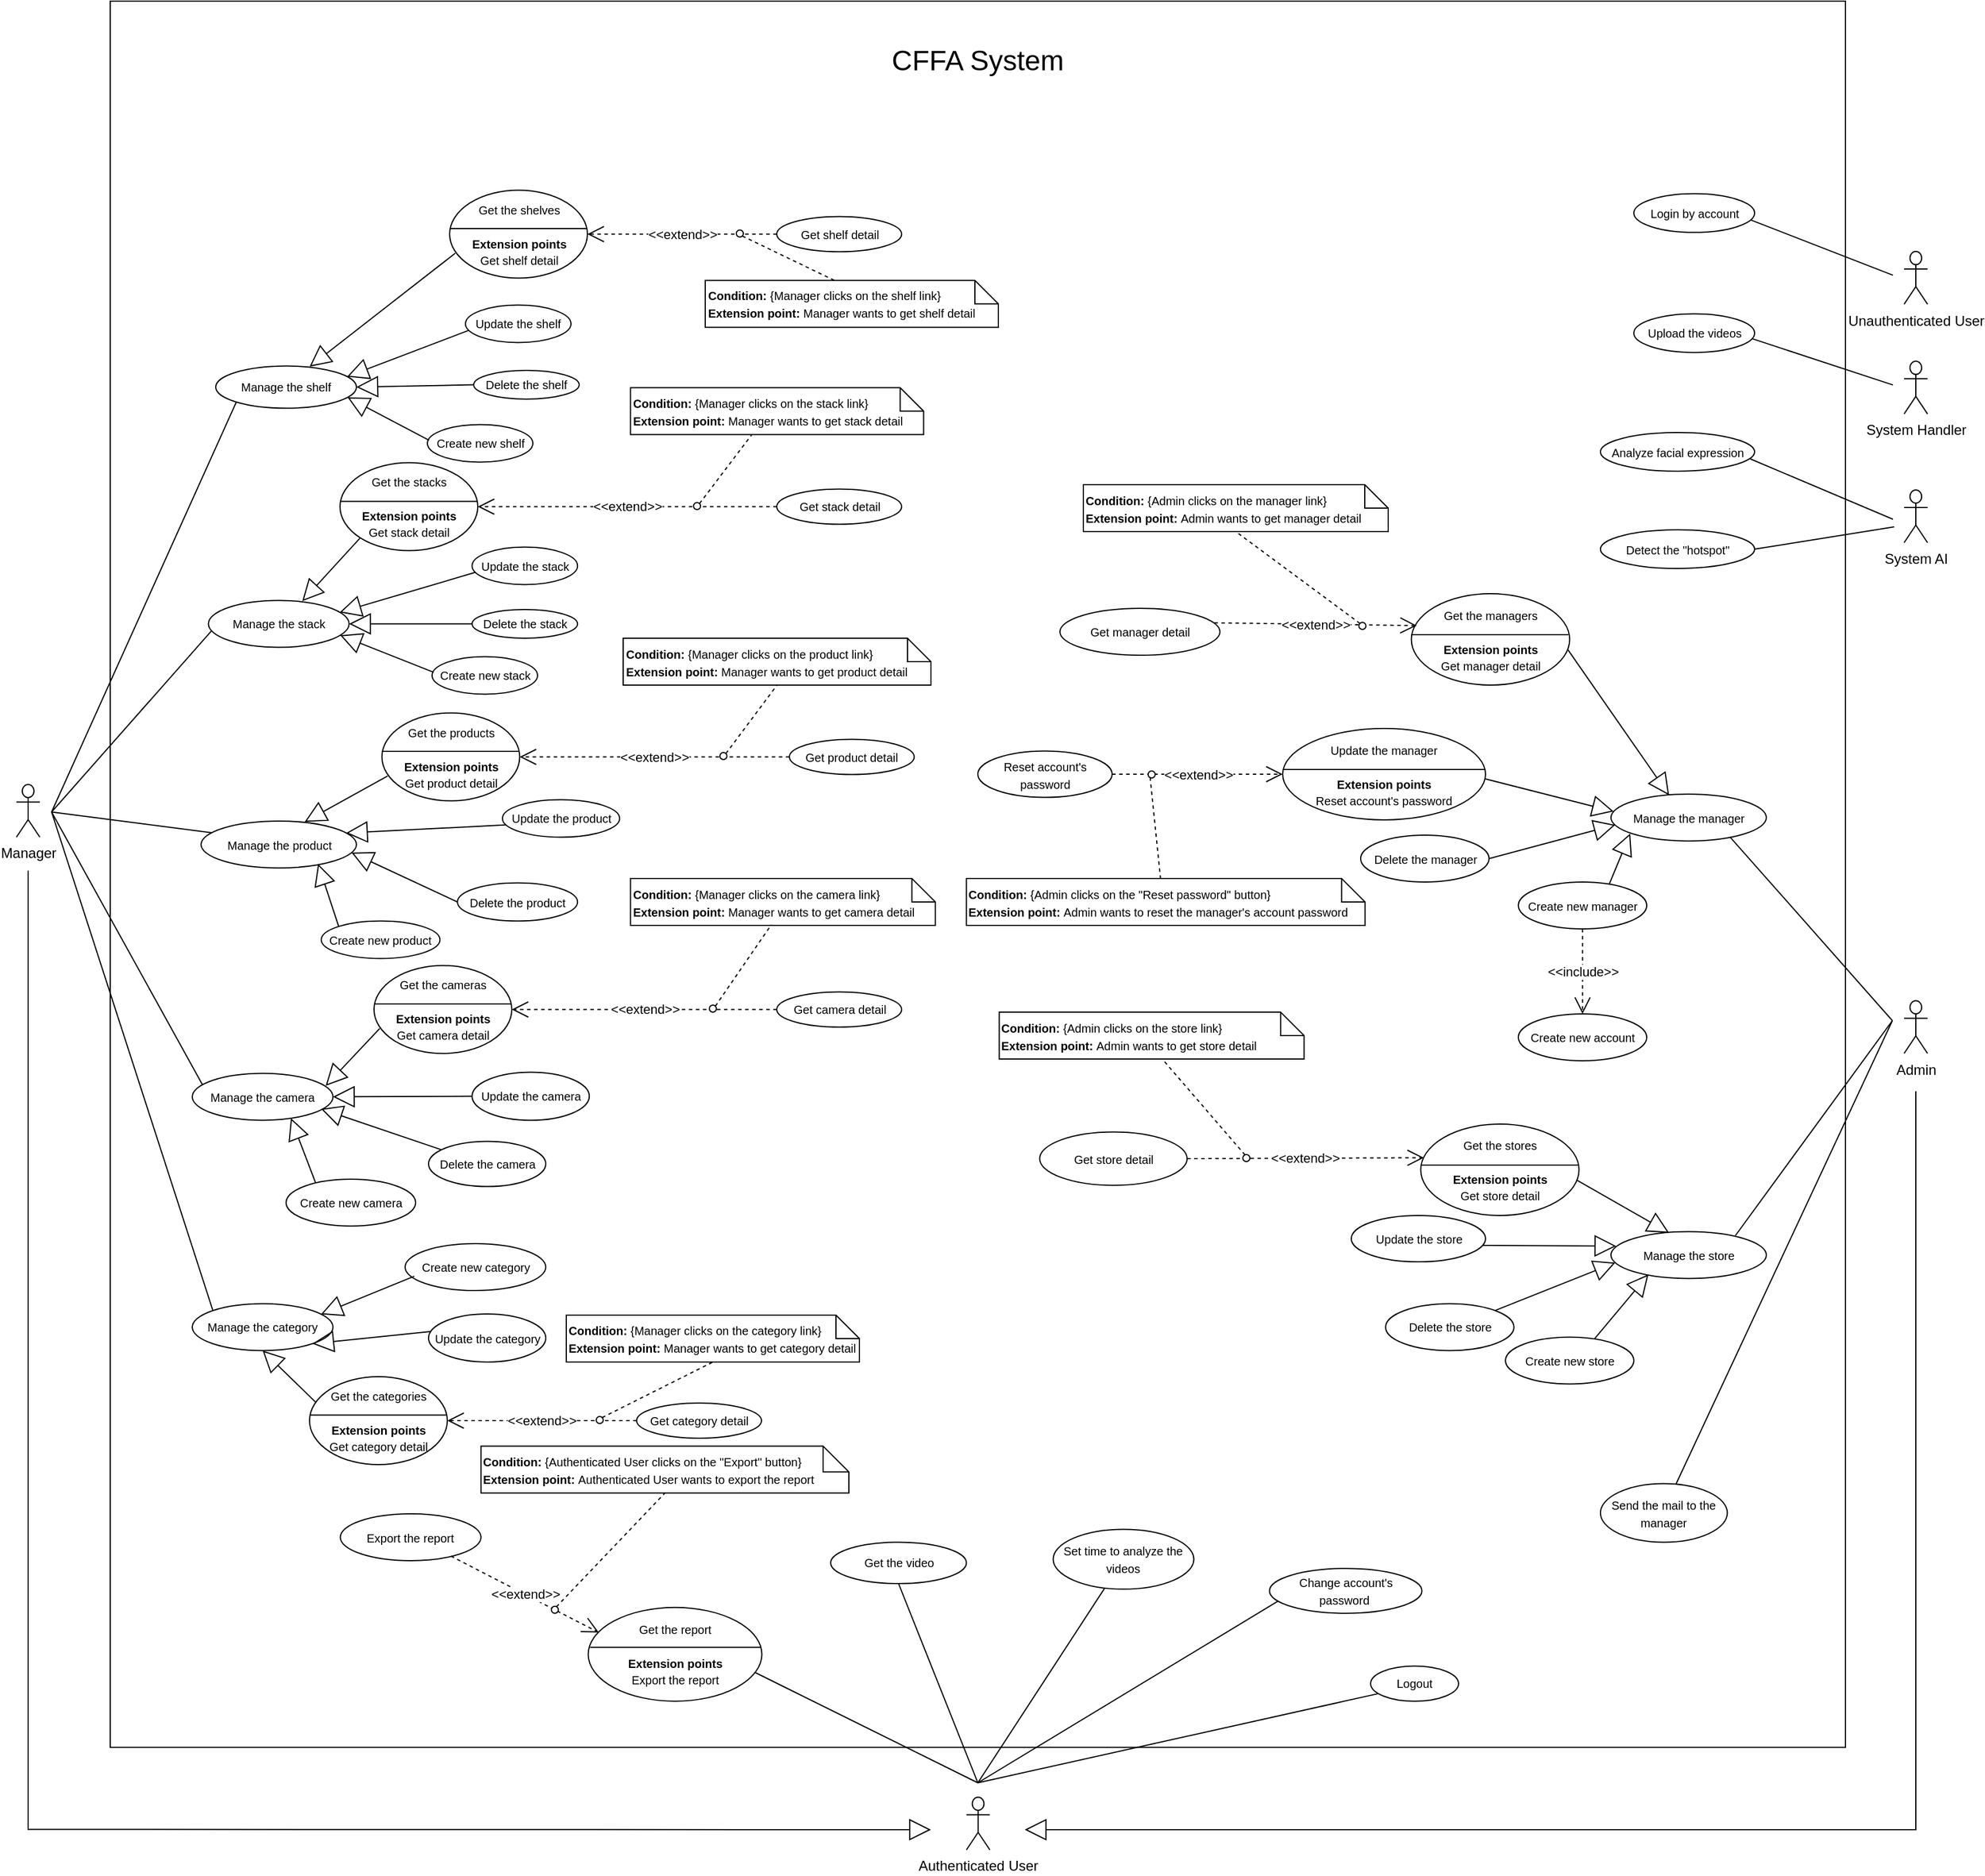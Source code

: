 <mxfile version="14.5.1" type="device"><diagram id="6UJ6OiUAnsXP5WU5iYvn" name="UsecaseOverview"><mxGraphModel dx="1186" dy="1715" grid="1" gridSize="10" guides="1" tooltips="1" connect="1" arrows="1" fold="1" page="1" pageScale="1" pageWidth="850" pageHeight="1100" math="0" shadow="0"><root><mxCell id="0"/><mxCell id="1" parent="0"/><mxCell id="tI6X_pEvOobuKZceDdd3-5" value="" style="rounded=0;whiteSpace=wrap;html=1;" parent="1" vertex="1"><mxGeometry x="100" y="-1000" width="1480" height="1489.75" as="geometry"/></mxCell><mxCell id="INBuplyQTcS28SzZKjMm-3" value="Manager" style="shape=umlActor;verticalLabelPosition=bottom;verticalAlign=top;html=1;outlineConnect=0;" parent="1" vertex="1"><mxGeometry x="20" y="-331.75" width="20" height="45" as="geometry"/></mxCell><mxCell id="INBuplyQTcS28SzZKjMm-4" value="&lt;span style=&quot;font-size: 24px&quot;&gt;CFFA System&lt;/span&gt;" style="text;html=1;strokeColor=none;fillColor=none;align=center;verticalAlign=middle;whiteSpace=wrap;rounded=0;" parent="1" vertex="1"><mxGeometry x="675" y="-958.75" width="330" height="20" as="geometry"/></mxCell><mxCell id="INBuplyQTcS28SzZKjMm-147" value="&lt;font style=&quot;font-size: 10px&quot;&gt;Get the shelves&lt;br&gt;&lt;br&gt;&lt;b&gt;Extension points&lt;/b&gt;&lt;br&gt;Get shelf detail&lt;br&gt;&lt;/font&gt;" style="ellipse;whiteSpace=wrap;html=1;" parent="1" vertex="1"><mxGeometry x="389.5" y="-838.75" width="117.5" height="75" as="geometry"/></mxCell><mxCell id="INBuplyQTcS28SzZKjMm-148" value="" style="line;strokeWidth=1;fillColor=none;align=left;verticalAlign=middle;spacingTop=-1;spacingLeft=3;spacingRight=3;rotatable=0;labelPosition=right;points=[];portConstraint=eastwest;fontSize=18;" parent="1" vertex="1"><mxGeometry x="389.5" y="-810" width="117" height="8" as="geometry"/></mxCell><mxCell id="INBuplyQTcS28SzZKjMm-149" value="&lt;font style=&quot;font-size: 10px&quot;&gt;Get shelf detail&lt;br&gt;&lt;/font&gt;" style="ellipse;whiteSpace=wrap;html=1;" parent="1" vertex="1"><mxGeometry x="668.5" y="-816.25" width="106.5" height="30" as="geometry"/></mxCell><mxCell id="INBuplyQTcS28SzZKjMm-152" value="&amp;lt;&amp;lt;extend&amp;gt;&amp;gt;" style="endArrow=open;endSize=12;dashed=1;html=1;exitX=0;exitY=0.5;exitDx=0;exitDy=0;" parent="1" source="INBuplyQTcS28SzZKjMm-149" target="INBuplyQTcS28SzZKjMm-147" edge="1"><mxGeometry width="160" relative="1" as="geometry"><mxPoint x="663.5" y="-467.17" as="sourcePoint"/><mxPoint x="823.5" y="-466.75" as="targetPoint"/></mxGeometry></mxCell><mxCell id="INBuplyQTcS28SzZKjMm-153" value="&lt;font style=&quot;font-size: 10px&quot;&gt;&lt;b&gt;Condition: &lt;/b&gt;{Manager clicks on the&amp;nbsp;&lt;span style=&quot;text-align: center&quot;&gt;shelf&lt;/span&gt;&amp;nbsp;link}&lt;br&gt;&lt;b&gt;Extension point:&amp;nbsp;&lt;/b&gt;Manager&amp;nbsp;wants to get&amp;nbsp;&lt;span style=&quot;text-align: center&quot;&gt;shelf&lt;/span&gt;&amp;nbsp;detail&lt;/font&gt;" style="shape=note;size=20;whiteSpace=wrap;html=1;align=left;" parent="1" vertex="1"><mxGeometry x="607.5" y="-761.75" width="250" height="40" as="geometry"/></mxCell><mxCell id="INBuplyQTcS28SzZKjMm-154" value="" style="endArrow=none;dashed=1;html=1;entryX=0.441;entryY=0;entryDx=0;entryDy=0;entryPerimeter=0;exitX=1;exitY=1;exitDx=0;exitDy=0;" parent="1" source="INBuplyQTcS28SzZKjMm-155" target="INBuplyQTcS28SzZKjMm-153" edge="1"><mxGeometry width="50" height="50" relative="1" as="geometry"><mxPoint x="588.5" y="-403.75" as="sourcePoint"/><mxPoint x="638.5" y="-453.75" as="targetPoint"/></mxGeometry></mxCell><mxCell id="INBuplyQTcS28SzZKjMm-155" value="" style="ellipse;whiteSpace=wrap;html=1;aspect=fixed;" parent="1" vertex="1"><mxGeometry x="634" y="-804.75" width="6" height="6" as="geometry"/></mxCell><mxCell id="INBuplyQTcS28SzZKjMm-156" value="&lt;font style=&quot;font-size: 10px&quot;&gt;Update the&amp;nbsp;&lt;/font&gt;&lt;span style=&quot;font-size: 10px&quot;&gt;shelf&lt;/span&gt;" style="ellipse;whiteSpace=wrap;html=1;fillColor=#ffffff;gradientColor=none;" parent="1" vertex="1"><mxGeometry x="403" y="-740.75" width="90" height="32" as="geometry"/></mxCell><mxCell id="INBuplyQTcS28SzZKjMm-157" value="&lt;font style=&quot;font-size: 10px&quot;&gt;Delete the&amp;nbsp;&lt;/font&gt;&lt;span style=&quot;font-size: 10px&quot;&gt;shelf&lt;/span&gt;" style="ellipse;whiteSpace=wrap;html=1;fillColor=#ffffff;gradientColor=none;" parent="1" vertex="1"><mxGeometry x="410" y="-685" width="90" height="24.5" as="geometry"/></mxCell><mxCell id="INBuplyQTcS28SzZKjMm-158" value="&lt;span style=&quot;font-size: 10px&quot;&gt;Create new&amp;nbsp;&lt;/span&gt;&lt;span style=&quot;font-size: 10px&quot;&gt;shelf&lt;/span&gt;" style="ellipse;whiteSpace=wrap;html=1;fillColor=#ffffff;gradientColor=none;" parent="1" vertex="1"><mxGeometry x="370.5" y="-638.75" width="90" height="32" as="geometry"/></mxCell><mxCell id="INBuplyQTcS28SzZKjMm-292" value="&lt;font style=&quot;font-size: 10px&quot;&gt;Get the report&lt;br&gt;&lt;br&gt;&lt;b&gt;Extension points&lt;br&gt;&lt;/b&gt;Export the report&lt;br&gt;&lt;/font&gt;" style="ellipse;whiteSpace=wrap;html=1;fillColor=#ffffff;gradientColor=none;" parent="1" vertex="1"><mxGeometry x="507.69" y="370.38" width="148.12" height="80" as="geometry"/></mxCell><mxCell id="INBuplyQTcS28SzZKjMm-295" value="&lt;font style=&quot;font-size: 10px&quot;&gt;Get the video&lt;br&gt;&lt;/font&gt;" style="ellipse;whiteSpace=wrap;html=1;fillColor=#ffffff;gradientColor=none;" parent="1" vertex="1"><mxGeometry x="714.5" y="314.75" width="115.75" height="35.25" as="geometry"/></mxCell><mxCell id="INBuplyQTcS28SzZKjMm-304" value="&lt;font style=&quot;font-size: 10px&quot;&gt;Manage the category&lt;/font&gt;" style="ellipse;whiteSpace=wrap;html=1;fillColor=#ffffff;gradientColor=none;" parent="1" vertex="1"><mxGeometry x="170" y="111.25" width="120" height="40" as="geometry"/></mxCell><mxCell id="INBuplyQTcS28SzZKjMm-305" value="&lt;font style=&quot;font-size: 10px&quot;&gt;Create new category&lt;/font&gt;" style="ellipse;whiteSpace=wrap;html=1;fillColor=#ffffff;gradientColor=none;" parent="1" vertex="1"><mxGeometry x="351.5" y="60" width="120" height="40" as="geometry"/></mxCell><mxCell id="INBuplyQTcS28SzZKjMm-307" value="" style="endArrow=block;endSize=16;endFill=0;html=1;entryX=0.915;entryY=0.225;entryDx=0;entryDy=0;entryPerimeter=0;exitX=0.065;exitY=0.696;exitDx=0;exitDy=0;exitPerimeter=0;" parent="1" source="INBuplyQTcS28SzZKjMm-305" target="INBuplyQTcS28SzZKjMm-304" edge="1"><mxGeometry width="160" relative="1" as="geometry"><mxPoint x="90" y="921.25" as="sourcePoint"/><mxPoint x="250" y="921.25" as="targetPoint"/></mxGeometry></mxCell><mxCell id="INBuplyQTcS28SzZKjMm-309" value="" style="endArrow=none;html=1;rounded=0;entryX=0;entryY=0;entryDx=0;entryDy=0;" parent="1" target="INBuplyQTcS28SzZKjMm-304" edge="1"><mxGeometry relative="1" as="geometry"><mxPoint x="50" y="-308.25" as="sourcePoint"/><mxPoint x="77.004" y="961.108" as="targetPoint"/></mxGeometry></mxCell><mxCell id="INBuplyQTcS28SzZKjMm-310" value="Authenticated User" style="shape=umlActor;verticalLabelPosition=bottom;verticalAlign=top;html=1;outlineConnect=0;" parent="1" vertex="1"><mxGeometry x="830.25" y="532.25" width="20" height="45" as="geometry"/></mxCell><mxCell id="INBuplyQTcS28SzZKjMm-311" value="" style="endArrow=block;endSize=16;endFill=0;html=1;rounded=0;" parent="1" edge="1"><mxGeometry width="160" relative="1" as="geometry"><mxPoint x="30" y="-258.25" as="sourcePoint"/><mxPoint x="800" y="560" as="targetPoint"/><Array as="points"><mxPoint x="30" y="559.75"/></Array></mxGeometry></mxCell><mxCell id="INBuplyQTcS28SzZKjMm-312" value="&lt;font style=&quot;font-size: 10px&quot;&gt;Logout&lt;/font&gt;" style="ellipse;whiteSpace=wrap;html=1;fillColor=#ffffff;gradientColor=none;" parent="1" vertex="1"><mxGeometry x="1175" y="420.38" width="75" height="30" as="geometry"/></mxCell><mxCell id="INBuplyQTcS28SzZKjMm-321" value="" style="endArrow=none;html=1;rounded=0;exitX=0.094;exitY=0.781;exitDx=0;exitDy=0;exitPerimeter=0;" parent="1" source="INBuplyQTcS28SzZKjMm-312" edge="1"><mxGeometry relative="1" as="geometry"><mxPoint x="797.25" y="400.25" as="sourcePoint"/><mxPoint x="840" y="520" as="targetPoint"/></mxGeometry></mxCell><mxCell id="INBuplyQTcS28SzZKjMm-323" value="Admin" style="shape=umlActor;verticalLabelPosition=bottom;verticalAlign=top;html=1;outlineConnect=0;" parent="1" vertex="1"><mxGeometry x="1630" y="-147.25" width="20" height="45" as="geometry"/></mxCell><mxCell id="INBuplyQTcS28SzZKjMm-324" value="Unauthenticated User" style="shape=umlActor;verticalLabelPosition=bottom;verticalAlign=top;html=1;outlineConnect=0;" parent="1" vertex="1"><mxGeometry x="1630" y="-786.44" width="20" height="45" as="geometry"/></mxCell><mxCell id="INBuplyQTcS28SzZKjMm-329" value="&lt;font style=&quot;font-size: 10px&quot;&gt;Get the managers&lt;br&gt;&lt;br&gt;&lt;b&gt;Extension points&lt;/b&gt;&lt;br&gt;Get manager detail&lt;br&gt;&lt;/font&gt;" style="ellipse;whiteSpace=wrap;html=1;" parent="1" vertex="1"><mxGeometry x="1209.75" y="-494.5" width="135" height="78" as="geometry"/></mxCell><mxCell id="INBuplyQTcS28SzZKjMm-330" value="&lt;font style=&quot;font-size: 10px&quot;&gt;Get manager detail&lt;br&gt;&lt;/font&gt;" style="ellipse;whiteSpace=wrap;html=1;" parent="1" vertex="1"><mxGeometry x="910.0" y="-482" width="136.5" height="40" as="geometry"/></mxCell><mxCell id="INBuplyQTcS28SzZKjMm-331" value="&amp;lt;&amp;lt;extend&amp;gt;&amp;gt;" style="endArrow=open;endSize=12;dashed=1;html=1;entryX=0.034;entryY=0.349;entryDx=0;entryDy=0;entryPerimeter=0;exitX=0.965;exitY=0.309;exitDx=0;exitDy=0;exitPerimeter=0;" parent="1" source="INBuplyQTcS28SzZKjMm-330" target="INBuplyQTcS28SzZKjMm-329" edge="1"><mxGeometry width="160" relative="1" as="geometry"><mxPoint x="2002" y="30" as="sourcePoint"/><mxPoint x="1930" y="67" as="targetPoint"/></mxGeometry></mxCell><mxCell id="INBuplyQTcS28SzZKjMm-332" value="&lt;font style=&quot;font-size: 10px&quot;&gt;&lt;b&gt;Condition: &lt;/b&gt;{Admin&amp;nbsp;clicks on the&amp;nbsp;&lt;span style=&quot;text-align: center&quot;&gt;manager&lt;/span&gt;&amp;nbsp;link}&lt;br&gt;&lt;b&gt;Extension point:&amp;nbsp;&lt;/b&gt;Admin&amp;nbsp;wants to get&amp;nbsp;&lt;span style=&quot;text-align: center&quot;&gt;manager&lt;/span&gt;&amp;nbsp;detail&lt;/font&gt;" style="shape=note;size=20;whiteSpace=wrap;html=1;align=left;" parent="1" vertex="1"><mxGeometry x="930" y="-587.5" width="260" height="40" as="geometry"/></mxCell><mxCell id="INBuplyQTcS28SzZKjMm-333" value="" style="endArrow=none;dashed=1;html=1;entryX=0.5;entryY=1;entryDx=0;entryDy=0;entryPerimeter=0;exitX=0;exitY=0;exitDx=0;exitDy=0;" parent="1" source="INBuplyQTcS28SzZKjMm-334" target="INBuplyQTcS28SzZKjMm-332" edge="1"><mxGeometry width="50" height="50" relative="1" as="geometry"><mxPoint x="1695" y="130" as="sourcePoint"/><mxPoint x="1745" y="80" as="targetPoint"/></mxGeometry></mxCell><mxCell id="INBuplyQTcS28SzZKjMm-334" value="" style="ellipse;whiteSpace=wrap;html=1;aspect=fixed;" parent="1" vertex="1"><mxGeometry x="1165" y="-470" width="6" height="6" as="geometry"/></mxCell><mxCell id="INBuplyQTcS28SzZKjMm-352" value="" style="line;strokeWidth=1;fillColor=none;align=left;verticalAlign=middle;spacingTop=-1;spacingLeft=3;spacingRight=3;rotatable=0;labelPosition=right;points=[];portConstraint=eastwest;" parent="1" vertex="1"><mxGeometry x="1209.75" y="-463.5" width="134" height="8" as="geometry"/></mxCell><mxCell id="INBuplyQTcS28SzZKjMm-353" value="" style="endArrow=none;html=1;rounded=0;exitX=0.766;exitY=0.913;exitDx=0;exitDy=0;exitPerimeter=0;" parent="1" source="VjTI8gnujte1KdAlJKVW-103" edge="1"><mxGeometry relative="1" as="geometry"><mxPoint x="1550" y="-229.94" as="sourcePoint"/><mxPoint x="1620" y="-130.25" as="targetPoint"/></mxGeometry></mxCell><mxCell id="INBuplyQTcS28SzZKjMm-354" value="&lt;span style=&quot;font-size: 10px&quot;&gt;Login by account&lt;/span&gt;" style="ellipse;whiteSpace=wrap;html=1;fillColor=#ffffff;gradientColor=none;" parent="1" vertex="1"><mxGeometry x="1399.5" y="-835.69" width="103" height="33" as="geometry"/></mxCell><mxCell id="INBuplyQTcS28SzZKjMm-356" value="" style="endArrow=none;html=1;rounded=0;exitX=0.972;exitY=0.682;exitDx=0;exitDy=0;exitPerimeter=0;" parent="1" source="INBuplyQTcS28SzZKjMm-354" edge="1"><mxGeometry relative="1" as="geometry"><mxPoint x="1410.5" y="-769.19" as="sourcePoint"/><mxPoint x="1620.5" y="-766.19" as="targetPoint"/></mxGeometry></mxCell><mxCell id="INBuplyQTcS28SzZKjMm-360" value="" style="endArrow=block;endSize=16;endFill=0;html=1;rounded=0;" parent="1" edge="1"><mxGeometry width="160" relative="1" as="geometry"><mxPoint x="1640" y="-70" as="sourcePoint"/><mxPoint x="880" y="560" as="targetPoint"/><Array as="points"><mxPoint x="1640" y="560"/></Array></mxGeometry></mxCell><mxCell id="VjTI8gnujte1KdAlJKVW-1" value="&lt;font style=&quot;font-size: 10px&quot;&gt;Manage the shelf&lt;/font&gt;" style="ellipse;whiteSpace=wrap;html=1;" parent="1" vertex="1"><mxGeometry x="190" y="-688.75" width="120" height="36" as="geometry"/></mxCell><mxCell id="VjTI8gnujte1KdAlJKVW-13" value="" style="endArrow=block;endSize=16;endFill=0;html=1;entryX=0.667;entryY=0.017;entryDx=0;entryDy=0;entryPerimeter=0;exitX=0.041;exitY=0.717;exitDx=0;exitDy=0;exitPerimeter=0;" parent="1" source="INBuplyQTcS28SzZKjMm-147" target="VjTI8gnujte1KdAlJKVW-1" edge="1"><mxGeometry width="160" relative="1" as="geometry"><mxPoint x="409" y="-721.75" as="sourcePoint"/><mxPoint x="271.8" y="-702.75" as="targetPoint"/></mxGeometry></mxCell><mxCell id="VjTI8gnujte1KdAlJKVW-14" value="" style="endArrow=block;endSize=16;endFill=0;html=1;entryX=0.933;entryY=0.255;entryDx=0;entryDy=0;entryPerimeter=0;exitX=0.032;exitY=0.673;exitDx=0;exitDy=0;exitPerimeter=0;" parent="1" source="INBuplyQTcS28SzZKjMm-156" target="VjTI8gnujte1KdAlJKVW-1" edge="1"><mxGeometry width="160" relative="1" as="geometry"><mxPoint x="404.318" y="-774.975" as="sourcePoint"/><mxPoint x="280.04" y="-682.07" as="targetPoint"/></mxGeometry></mxCell><mxCell id="VjTI8gnujte1KdAlJKVW-15" value="" style="endArrow=block;endSize=16;endFill=0;html=1;entryX=1;entryY=0.5;entryDx=0;entryDy=0;exitX=0;exitY=0.5;exitDx=0;exitDy=0;" parent="1" source="INBuplyQTcS28SzZKjMm-157" target="VjTI8gnujte1KdAlJKVW-1" edge="1"><mxGeometry width="160" relative="1" as="geometry"><mxPoint x="422.88" y="-709.214" as="sourcePoint"/><mxPoint x="311.96" y="-672.55" as="targetPoint"/></mxGeometry></mxCell><mxCell id="VjTI8gnujte1KdAlJKVW-16" value="" style="endArrow=block;endSize=16;endFill=0;html=1;entryX=0.937;entryY=0.743;entryDx=0;entryDy=0;exitX=0.015;exitY=0.417;exitDx=0;exitDy=0;entryPerimeter=0;exitPerimeter=0;" parent="1" source="INBuplyQTcS28SzZKjMm-158" target="VjTI8gnujte1KdAlJKVW-1" edge="1"><mxGeometry width="160" relative="1" as="geometry"><mxPoint x="420.0" y="-662.75" as="sourcePoint"/><mxPoint x="320" y="-662.75" as="targetPoint"/></mxGeometry></mxCell><mxCell id="VjTI8gnujte1KdAlJKVW-18" value="" style="endArrow=none;html=1;rounded=0;entryX=0;entryY=1;entryDx=0;entryDy=0;" parent="1" target="VjTI8gnujte1KdAlJKVW-1" edge="1"><mxGeometry relative="1" as="geometry"><mxPoint x="50" y="-308.25" as="sourcePoint"/><mxPoint x="162.574" y="760.178" as="targetPoint"/></mxGeometry></mxCell><mxCell id="VjTI8gnujte1KdAlJKVW-19" value="&lt;font style=&quot;font-size: 10px&quot;&gt;Get the stacks&lt;br&gt;&lt;br&gt;&lt;b&gt;Extension points&lt;/b&gt;&lt;br&gt;Get stack detail&lt;br&gt;&lt;/font&gt;" style="ellipse;whiteSpace=wrap;html=1;" parent="1" vertex="1"><mxGeometry x="296" y="-606.25" width="117.5" height="75" as="geometry"/></mxCell><mxCell id="VjTI8gnujte1KdAlJKVW-20" value="" style="line;strokeWidth=1;fillColor=none;align=left;verticalAlign=middle;spacingTop=-1;spacingLeft=3;spacingRight=3;rotatable=0;labelPosition=right;points=[];portConstraint=eastwest;fontSize=18;" parent="1" vertex="1"><mxGeometry x="296.25" y="-577.25" width="117" height="8" as="geometry"/></mxCell><mxCell id="VjTI8gnujte1KdAlJKVW-21" value="&lt;font style=&quot;font-size: 10px&quot;&gt;Get stack detail&lt;br&gt;&lt;/font&gt;" style="ellipse;whiteSpace=wrap;html=1;" parent="1" vertex="1"><mxGeometry x="668.5" y="-583.75" width="106.5" height="30" as="geometry"/></mxCell><mxCell id="VjTI8gnujte1KdAlJKVW-22" value="&amp;lt;&amp;lt;extend&amp;gt;&amp;gt;" style="endArrow=open;endSize=12;dashed=1;html=1;exitX=0;exitY=0.5;exitDx=0;exitDy=0;" parent="1" source="VjTI8gnujte1KdAlJKVW-21" target="VjTI8gnujte1KdAlJKVW-19" edge="1"><mxGeometry width="160" relative="1" as="geometry"><mxPoint x="663.5" y="-177.17" as="sourcePoint"/><mxPoint x="823.5" y="-176.75" as="targetPoint"/></mxGeometry></mxCell><mxCell id="VjTI8gnujte1KdAlJKVW-23" value="&lt;font style=&quot;font-size: 10px&quot;&gt;&lt;b&gt;Condition: &lt;/b&gt;{Manager&amp;nbsp;clicks on the&amp;nbsp;&lt;span style=&quot;text-align: center&quot;&gt;stack&lt;/span&gt;&amp;nbsp;link}&lt;br&gt;&lt;b&gt;Extension point:&amp;nbsp;&lt;/b&gt;Manager&amp;nbsp;wants to get&amp;nbsp;&lt;span style=&quot;text-align: center&quot;&gt;stack&lt;/span&gt;&amp;nbsp;detail&lt;/font&gt;" style="shape=note;size=20;whiteSpace=wrap;html=1;align=left;" parent="1" vertex="1"><mxGeometry x="543.75" y="-670.25" width="250" height="40" as="geometry"/></mxCell><mxCell id="VjTI8gnujte1KdAlJKVW-24" value="" style="endArrow=none;dashed=1;html=1;entryX=0.414;entryY=1;entryDx=0;entryDy=0;entryPerimeter=0;exitX=1;exitY=0;exitDx=0;exitDy=0;" parent="1" source="VjTI8gnujte1KdAlJKVW-25" target="VjTI8gnujte1KdAlJKVW-23" edge="1"><mxGeometry width="50" height="50" relative="1" as="geometry"><mxPoint x="588.5" y="-113.75" as="sourcePoint"/><mxPoint x="638.5" y="-163.75" as="targetPoint"/></mxGeometry></mxCell><mxCell id="VjTI8gnujte1KdAlJKVW-25" value="" style="ellipse;whiteSpace=wrap;html=1;aspect=fixed;" parent="1" vertex="1"><mxGeometry x="597.5" y="-572.25" width="6" height="6" as="geometry"/></mxCell><mxCell id="VjTI8gnujte1KdAlJKVW-26" value="&lt;font style=&quot;font-size: 10px&quot;&gt;Update the&amp;nbsp;&lt;/font&gt;&lt;span style=&quot;font-size: 10px&quot;&gt;stack&lt;/span&gt;" style="ellipse;whiteSpace=wrap;html=1;fillColor=#ffffff;gradientColor=none;" parent="1" vertex="1"><mxGeometry x="408.63" y="-534.25" width="90" height="32" as="geometry"/></mxCell><mxCell id="VjTI8gnujte1KdAlJKVW-27" value="&lt;font style=&quot;font-size: 10px&quot;&gt;&lt;font style=&quot;font-size: 10px&quot;&gt;Delete the&amp;nbsp;&lt;/font&gt;stack&lt;/font&gt;" style="ellipse;whiteSpace=wrap;html=1;fillColor=#ffffff;gradientColor=none;" parent="1" vertex="1"><mxGeometry x="408.63" y="-481" width="90" height="24.5" as="geometry"/></mxCell><mxCell id="VjTI8gnujte1KdAlJKVW-28" value="&lt;font style=&quot;font-size: 10px&quot;&gt;Create new&amp;nbsp;stack&lt;/font&gt;" style="ellipse;whiteSpace=wrap;html=1;fillColor=#ffffff;gradientColor=none;" parent="1" vertex="1"><mxGeometry x="374.5" y="-440.75" width="90" height="32" as="geometry"/></mxCell><mxCell id="VjTI8gnujte1KdAlJKVW-30" value="&lt;font style=&quot;font-size: 10px&quot;&gt;Manage the stack&lt;/font&gt;" style="ellipse;whiteSpace=wrap;html=1;" parent="1" vertex="1"><mxGeometry x="183.75" y="-488.75" width="120" height="40" as="geometry"/></mxCell><mxCell id="VjTI8gnujte1KdAlJKVW-31" value="" style="endArrow=block;endSize=16;endFill=0;html=1;entryX=0.667;entryY=0.017;entryDx=0;entryDy=0;entryPerimeter=0;exitX=0;exitY=1;exitDx=0;exitDy=0;" parent="1" source="VjTI8gnujte1KdAlJKVW-19" target="VjTI8gnujte1KdAlJKVW-30" edge="1"><mxGeometry width="160" relative="1" as="geometry"><mxPoint x="409" y="-431.75" as="sourcePoint"/><mxPoint x="271.8" y="-412.75" as="targetPoint"/></mxGeometry></mxCell><mxCell id="VjTI8gnujte1KdAlJKVW-32" value="" style="endArrow=block;endSize=16;endFill=0;html=1;entryX=0.933;entryY=0.255;entryDx=0;entryDy=0;entryPerimeter=0;exitX=0.032;exitY=0.673;exitDx=0;exitDy=0;exitPerimeter=0;" parent="1" source="VjTI8gnujte1KdAlJKVW-26" target="VjTI8gnujte1KdAlJKVW-30" edge="1"><mxGeometry width="160" relative="1" as="geometry"><mxPoint x="404.318" y="-484.975" as="sourcePoint"/><mxPoint x="280.04" y="-392.07" as="targetPoint"/></mxGeometry></mxCell><mxCell id="VjTI8gnujte1KdAlJKVW-33" value="" style="endArrow=block;endSize=16;endFill=0;html=1;entryX=1;entryY=0.5;entryDx=0;entryDy=0;exitX=0;exitY=0.5;exitDx=0;exitDy=0;" parent="1" source="VjTI8gnujte1KdAlJKVW-27" target="VjTI8gnujte1KdAlJKVW-30" edge="1"><mxGeometry width="160" relative="1" as="geometry"><mxPoint x="422.88" y="-419.214" as="sourcePoint"/><mxPoint x="311.96" y="-382.55" as="targetPoint"/></mxGeometry></mxCell><mxCell id="VjTI8gnujte1KdAlJKVW-34" value="" style="endArrow=block;endSize=16;endFill=0;html=1;entryX=0.937;entryY=0.743;entryDx=0;entryDy=0;exitX=0.015;exitY=0.417;exitDx=0;exitDy=0;entryPerimeter=0;exitPerimeter=0;" parent="1" source="VjTI8gnujte1KdAlJKVW-28" target="VjTI8gnujte1KdAlJKVW-30" edge="1"><mxGeometry width="160" relative="1" as="geometry"><mxPoint x="420.0" y="-372.75" as="sourcePoint"/><mxPoint x="320" y="-372.75" as="targetPoint"/></mxGeometry></mxCell><mxCell id="VjTI8gnujte1KdAlJKVW-36" value="" style="endArrow=none;html=1;rounded=0;entryX=0.024;entryY=0.642;entryDx=0;entryDy=0;entryPerimeter=0;" parent="1" target="VjTI8gnujte1KdAlJKVW-30" edge="1"><mxGeometry relative="1" as="geometry"><mxPoint x="50" y="-308.25" as="sourcePoint"/><mxPoint x="217.574" y="-648.608" as="targetPoint"/></mxGeometry></mxCell><mxCell id="VjTI8gnujte1KdAlJKVW-37" value="&lt;font style=&quot;font-size: 10px&quot;&gt;Get the products&lt;br&gt;&lt;br&gt;&lt;b&gt;Extension points&lt;/b&gt;&lt;br&gt;Get product detail&lt;br&gt;&lt;/font&gt;" style="ellipse;whiteSpace=wrap;html=1;" parent="1" vertex="1"><mxGeometry x="331.75" y="-392.75" width="117.5" height="75" as="geometry"/></mxCell><mxCell id="VjTI8gnujte1KdAlJKVW-38" value="" style="line;strokeWidth=1;fillColor=none;align=left;verticalAlign=middle;spacingTop=-1;spacingLeft=3;spacingRight=3;rotatable=0;labelPosition=right;points=[];portConstraint=eastwest;fontSize=18;" parent="1" vertex="1"><mxGeometry x="331.75" y="-364" width="117" height="8" as="geometry"/></mxCell><mxCell id="VjTI8gnujte1KdAlJKVW-39" value="&lt;font style=&quot;font-size: 10px&quot;&gt;Get product detail&lt;br&gt;&lt;/font&gt;" style="ellipse;whiteSpace=wrap;html=1;" parent="1" vertex="1"><mxGeometry x="679.25" y="-370.25" width="106.5" height="30" as="geometry"/></mxCell><mxCell id="VjTI8gnujte1KdAlJKVW-40" value="&amp;lt;&amp;lt;extend&amp;gt;&amp;gt;" style="endArrow=open;endSize=12;dashed=1;html=1;exitX=0;exitY=0.5;exitDx=0;exitDy=0;" parent="1" source="VjTI8gnujte1KdAlJKVW-39" target="VjTI8gnujte1KdAlJKVW-37" edge="1"><mxGeometry width="160" relative="1" as="geometry"><mxPoint x="676" y="128.83" as="sourcePoint"/><mxPoint x="836" y="129.25" as="targetPoint"/></mxGeometry></mxCell><mxCell id="VjTI8gnujte1KdAlJKVW-41" value="&lt;font style=&quot;font-size: 10px&quot;&gt;&lt;b&gt;Condition: &lt;/b&gt;{Manager&amp;nbsp;clicks on the&amp;nbsp;&lt;span style=&quot;text-align: center&quot;&gt;product&lt;/span&gt;&amp;nbsp;link}&lt;br&gt;&lt;b&gt;Extension point:&amp;nbsp;&lt;/b&gt;Manager&amp;nbsp;wants to get&amp;nbsp;&lt;span style=&quot;text-align: center&quot;&gt;product&lt;/span&gt;&amp;nbsp;detail&lt;/font&gt;" style="shape=note;size=20;whiteSpace=wrap;html=1;align=left;" parent="1" vertex="1"><mxGeometry x="537.5" y="-456.5" width="262.5" height="40" as="geometry"/></mxCell><mxCell id="VjTI8gnujte1KdAlJKVW-42" value="" style="endArrow=none;dashed=1;html=1;entryX=0.5;entryY=1;entryDx=0;entryDy=0;entryPerimeter=0;exitX=1;exitY=0;exitDx=0;exitDy=0;" parent="1" source="VjTI8gnujte1KdAlJKVW-43" target="VjTI8gnujte1KdAlJKVW-41" edge="1"><mxGeometry width="50" height="50" relative="1" as="geometry"><mxPoint x="518.5" y="9.25" as="sourcePoint"/><mxPoint x="568.5" y="-40.75" as="targetPoint"/></mxGeometry></mxCell><mxCell id="VjTI8gnujte1KdAlJKVW-43" value="" style="ellipse;whiteSpace=wrap;html=1;aspect=fixed;" parent="1" vertex="1"><mxGeometry x="620" y="-359" width="6" height="6" as="geometry"/></mxCell><mxCell id="VjTI8gnujte1KdAlJKVW-44" value="&lt;font style=&quot;font-size: 10px&quot;&gt;Update the product&lt;/font&gt;" style="ellipse;whiteSpace=wrap;html=1;fillColor=#ffffff;gradientColor=none;" parent="1" vertex="1"><mxGeometry x="434.5" y="-318.75" width="100" height="32" as="geometry"/></mxCell><mxCell id="VjTI8gnujte1KdAlJKVW-45" value="&lt;font style=&quot;font-size: 10px&quot;&gt;Delete the product&lt;/font&gt;" style="ellipse;whiteSpace=wrap;html=1;fillColor=#ffffff;gradientColor=none;" parent="1" vertex="1"><mxGeometry x="396.13" y="-247.75" width="102.5" height="32.5" as="geometry"/></mxCell><mxCell id="VjTI8gnujte1KdAlJKVW-46" value="&lt;span style=&quot;font-size: 10px&quot;&gt;Create new product&lt;/span&gt;" style="ellipse;whiteSpace=wrap;html=1;fillColor=#ffffff;gradientColor=none;" parent="1" vertex="1"><mxGeometry x="280" y="-215.25" width="101.25" height="32" as="geometry"/></mxCell><mxCell id="VjTI8gnujte1KdAlJKVW-48" value="&lt;font style=&quot;font-size: 10px&quot;&gt;Manage the product&lt;/font&gt;" style="ellipse;whiteSpace=wrap;html=1;" parent="1" vertex="1"><mxGeometry x="177.5" y="-300.5" width="132.5" height="40" as="geometry"/></mxCell><mxCell id="VjTI8gnujte1KdAlJKVW-49" value="" style="endArrow=block;endSize=16;endFill=0;html=1;entryX=0.667;entryY=0.017;entryDx=0;entryDy=0;entryPerimeter=0;exitX=0.041;exitY=0.717;exitDx=0;exitDy=0;exitPerimeter=0;" parent="1" source="VjTI8gnujte1KdAlJKVW-37" target="VjTI8gnujte1KdAlJKVW-48" edge="1"><mxGeometry width="160" relative="1" as="geometry"><mxPoint x="421.5" y="-125.75" as="sourcePoint"/><mxPoint x="284.3" y="-106.75" as="targetPoint"/></mxGeometry></mxCell><mxCell id="VjTI8gnujte1KdAlJKVW-50" value="" style="endArrow=block;endSize=16;endFill=0;html=1;entryX=0.933;entryY=0.255;entryDx=0;entryDy=0;entryPerimeter=0;exitX=0.032;exitY=0.673;exitDx=0;exitDy=0;exitPerimeter=0;" parent="1" source="VjTI8gnujte1KdAlJKVW-44" target="VjTI8gnujte1KdAlJKVW-48" edge="1"><mxGeometry width="160" relative="1" as="geometry"><mxPoint x="416.818" y="-178.975" as="sourcePoint"/><mxPoint x="292.54" y="-86.07" as="targetPoint"/></mxGeometry></mxCell><mxCell id="VjTI8gnujte1KdAlJKVW-51" value="" style="endArrow=block;endSize=16;endFill=0;html=1;exitX=0;exitY=0.5;exitDx=0;exitDy=0;entryX=0.969;entryY=0.674;entryDx=0;entryDy=0;entryPerimeter=0;" parent="1" source="VjTI8gnujte1KdAlJKVW-45" target="VjTI8gnujte1KdAlJKVW-48" edge="1"><mxGeometry width="160" relative="1" as="geometry"><mxPoint x="435.38" y="-113.214" as="sourcePoint"/><mxPoint x="324.46" y="-76.55" as="targetPoint"/></mxGeometry></mxCell><mxCell id="VjTI8gnujte1KdAlJKVW-52" value="" style="endArrow=block;endSize=16;endFill=0;html=1;entryX=0.753;entryY=0.912;entryDx=0;entryDy=0;exitX=0;exitY=0;exitDx=0;exitDy=0;entryPerimeter=0;" parent="1" source="VjTI8gnujte1KdAlJKVW-46" target="VjTI8gnujte1KdAlJKVW-48" edge="1"><mxGeometry width="160" relative="1" as="geometry"><mxPoint x="432.5" y="-66.75" as="sourcePoint"/><mxPoint x="332.5" y="-66.75" as="targetPoint"/></mxGeometry></mxCell><mxCell id="VjTI8gnujte1KdAlJKVW-55" value="&lt;font style=&quot;font-size: 10px&quot;&gt;Get the cameras&lt;br&gt;&lt;br&gt;&lt;b&gt;Extension points&lt;/b&gt;&lt;br&gt;Get camera detail&lt;br&gt;&lt;/font&gt;" style="ellipse;whiteSpace=wrap;html=1;" parent="1" vertex="1"><mxGeometry x="325" y="-177.25" width="117.5" height="75" as="geometry"/></mxCell><mxCell id="VjTI8gnujte1KdAlJKVW-56" value="" style="line;strokeWidth=1;fillColor=none;align=left;verticalAlign=middle;spacingTop=-1;spacingLeft=3;spacingRight=3;rotatable=0;labelPosition=right;points=[];portConstraint=eastwest;fontSize=18;" parent="1" vertex="1"><mxGeometry x="325" y="-148.5" width="117" height="8" as="geometry"/></mxCell><mxCell id="VjTI8gnujte1KdAlJKVW-57" value="&lt;font style=&quot;font-size: 10px&quot;&gt;Get camera detail&lt;br&gt;&lt;/font&gt;" style="ellipse;whiteSpace=wrap;html=1;" parent="1" vertex="1"><mxGeometry x="668.5" y="-154.75" width="106.5" height="30" as="geometry"/></mxCell><mxCell id="VjTI8gnujte1KdAlJKVW-58" value="&amp;lt;&amp;lt;extend&amp;gt;&amp;gt;" style="endArrow=open;endSize=12;dashed=1;html=1;exitX=0;exitY=0.5;exitDx=0;exitDy=0;" parent="1" source="VjTI8gnujte1KdAlJKVW-57" target="VjTI8gnujte1KdAlJKVW-55" edge="1"><mxGeometry width="160" relative="1" as="geometry"><mxPoint x="665.25" y="422.83" as="sourcePoint"/><mxPoint x="825.25" y="423.25" as="targetPoint"/></mxGeometry></mxCell><mxCell id="VjTI8gnujte1KdAlJKVW-59" value="&lt;font style=&quot;font-size: 10px&quot;&gt;&lt;b&gt;Condition: &lt;/b&gt;{Manager&amp;nbsp;clicks on the&amp;nbsp;&lt;span style=&quot;text-align: center&quot;&gt;camera&lt;/span&gt;&amp;nbsp;link}&lt;br&gt;&lt;b&gt;Extension point:&amp;nbsp;&lt;/b&gt;Manager&amp;nbsp;wants to get&amp;nbsp;&lt;span style=&quot;text-align: center&quot;&gt;camera&lt;/span&gt;&amp;nbsp;detail&lt;/font&gt;" style="shape=note;size=20;whiteSpace=wrap;html=1;align=left;" parent="1" vertex="1"><mxGeometry x="543.75" y="-251.5" width="260" height="40" as="geometry"/></mxCell><mxCell id="VjTI8gnujte1KdAlJKVW-60" value="" style="endArrow=none;dashed=1;html=1;entryX=0.462;entryY=0.985;entryDx=0;entryDy=0;entryPerimeter=0;exitX=1;exitY=0;exitDx=0;exitDy=0;" parent="1" source="VjTI8gnujte1KdAlJKVW-61" target="VjTI8gnujte1KdAlJKVW-59" edge="1"><mxGeometry width="50" height="50" relative="1" as="geometry"><mxPoint x="590.25" y="486.25" as="sourcePoint"/><mxPoint x="640.25" y="436.25" as="targetPoint"/></mxGeometry></mxCell><mxCell id="VjTI8gnujte1KdAlJKVW-61" value="" style="ellipse;whiteSpace=wrap;html=1;aspect=fixed;" parent="1" vertex="1"><mxGeometry x="611" y="-143.5" width="6" height="6" as="geometry"/></mxCell><mxCell id="VjTI8gnujte1KdAlJKVW-62" value="&lt;font style=&quot;font-size: 10px&quot;&gt;Update the&amp;nbsp;&lt;/font&gt;&lt;span style=&quot;font-size: 10px&quot;&gt;camera&lt;/span&gt;" style="ellipse;whiteSpace=wrap;html=1;fillColor=#ffffff;gradientColor=none;" parent="1" vertex="1"><mxGeometry x="408.63" y="-86.25" width="100" height="41" as="geometry"/></mxCell><mxCell id="VjTI8gnujte1KdAlJKVW-63" value="&lt;font style=&quot;font-size: 10px&quot;&gt;Delete the camera&lt;/font&gt;" style="ellipse;whiteSpace=wrap;html=1;fillColor=#ffffff;gradientColor=none;" parent="1" vertex="1"><mxGeometry x="371.5" y="-27.25" width="100" height="38.5" as="geometry"/></mxCell><mxCell id="VjTI8gnujte1KdAlJKVW-64" value="&lt;span style=&quot;font-size: 10px&quot;&gt;Create new&amp;nbsp;&lt;/span&gt;&lt;span style=&quot;font-size: 10px&quot;&gt;camera&lt;/span&gt;" style="ellipse;whiteSpace=wrap;html=1;fillColor=#ffffff;gradientColor=none;" parent="1" vertex="1"><mxGeometry x="250" y="5" width="110.5" height="40" as="geometry"/></mxCell><mxCell id="VjTI8gnujte1KdAlJKVW-66" value="&lt;font style=&quot;font-size: 10px&quot;&gt;Manage the camera&lt;/font&gt;" style="ellipse;whiteSpace=wrap;html=1;" parent="1" vertex="1"><mxGeometry x="170" y="-85.25" width="120" height="40" as="geometry"/></mxCell><mxCell id="VjTI8gnujte1KdAlJKVW-67" value="" style="endArrow=block;endSize=16;endFill=0;html=1;entryX=0.948;entryY=0.265;entryDx=0;entryDy=0;entryPerimeter=0;exitX=0.041;exitY=0.717;exitDx=0;exitDy=0;exitPerimeter=0;" parent="1" source="VjTI8gnujte1KdAlJKVW-55" target="VjTI8gnujte1KdAlJKVW-66" edge="1"><mxGeometry width="160" relative="1" as="geometry"><mxPoint x="410.75" y="168.25" as="sourcePoint"/><mxPoint x="273.55" y="187.25" as="targetPoint"/></mxGeometry></mxCell><mxCell id="VjTI8gnujte1KdAlJKVW-68" value="" style="endArrow=block;endSize=16;endFill=0;html=1;entryX=1;entryY=0.5;entryDx=0;entryDy=0;exitX=0;exitY=0.5;exitDx=0;exitDy=0;" parent="1" source="VjTI8gnujte1KdAlJKVW-62" target="VjTI8gnujte1KdAlJKVW-66" edge="1"><mxGeometry width="160" relative="1" as="geometry"><mxPoint x="406.068" y="115.025" as="sourcePoint"/><mxPoint x="281.79" y="207.93" as="targetPoint"/></mxGeometry></mxCell><mxCell id="VjTI8gnujte1KdAlJKVW-69" value="" style="endArrow=block;endSize=16;endFill=0;html=1;entryX=0.915;entryY=0.757;entryDx=0;entryDy=0;exitX=0.107;exitY=0.184;exitDx=0;exitDy=0;entryPerimeter=0;exitPerimeter=0;" parent="1" source="VjTI8gnujte1KdAlJKVW-63" target="VjTI8gnujte1KdAlJKVW-66" edge="1"><mxGeometry width="160" relative="1" as="geometry"><mxPoint x="424.63" y="180.786" as="sourcePoint"/><mxPoint x="313.71" y="217.45" as="targetPoint"/></mxGeometry></mxCell><mxCell id="VjTI8gnujte1KdAlJKVW-70" value="" style="endArrow=block;endSize=16;endFill=0;html=1;exitX=0.228;exitY=0.08;exitDx=0;exitDy=0;exitPerimeter=0;entryX=0.701;entryY=0.956;entryDx=0;entryDy=0;entryPerimeter=0;" parent="1" source="VjTI8gnujte1KdAlJKVW-64" target="VjTI8gnujte1KdAlJKVW-66" edge="1"><mxGeometry width="160" relative="1" as="geometry"><mxPoint x="421.75" y="227.25" as="sourcePoint"/><mxPoint x="251" y="-48.25" as="targetPoint"/></mxGeometry></mxCell><mxCell id="VjTI8gnujte1KdAlJKVW-80" value="" style="endArrow=none;html=1;rounded=0;entryX=0.072;entryY=0.25;entryDx=0;entryDy=0;entryPerimeter=0;" parent="1" target="VjTI8gnujte1KdAlJKVW-48" edge="1"><mxGeometry relative="1" as="geometry"><mxPoint x="50" y="-308.25" as="sourcePoint"/><mxPoint x="202.88" y="-367.07" as="targetPoint"/></mxGeometry></mxCell><mxCell id="VjTI8gnujte1KdAlJKVW-81" value="" style="endArrow=none;html=1;rounded=0;entryX=0.072;entryY=0.24;entryDx=0;entryDy=0;entryPerimeter=0;" parent="1" target="VjTI8gnujte1KdAlJKVW-66" edge="1"><mxGeometry relative="1" as="geometry"><mxPoint x="50" y="-308.25" as="sourcePoint"/><mxPoint x="197.04" y="-174.75" as="targetPoint"/></mxGeometry></mxCell><mxCell id="VjTI8gnujte1KdAlJKVW-83" value="&lt;font style=&quot;font-size: 10px&quot;&gt;Update the&amp;nbsp;&lt;/font&gt;&lt;span style=&quot;font-size: 10px&quot;&gt;category&lt;/span&gt;" style="ellipse;whiteSpace=wrap;html=1;fillColor=#ffffff;gradientColor=none;" parent="1" vertex="1"><mxGeometry x="371.5" y="120" width="100" height="41" as="geometry"/></mxCell><mxCell id="VjTI8gnujte1KdAlJKVW-84" value="" style="endArrow=block;endSize=16;endFill=0;html=1;entryX=1;entryY=1;entryDx=0;entryDy=0;exitX=0.015;exitY=0.366;exitDx=0;exitDy=0;exitPerimeter=0;" parent="1" source="VjTI8gnujte1KdAlJKVW-83" target="INBuplyQTcS28SzZKjMm-304" edge="1"><mxGeometry width="160" relative="1" as="geometry"><mxPoint x="407.38" y="241.25" as="sourcePoint"/><mxPoint x="304.5" y="240.43" as="targetPoint"/></mxGeometry></mxCell><mxCell id="VjTI8gnujte1KdAlJKVW-85" value="" style="endArrow=block;endSize=16;endFill=0;html=1;entryX=0.5;entryY=1;entryDx=0;entryDy=0;exitX=0.045;exitY=0.291;exitDx=0;exitDy=0;exitPerimeter=0;" parent="1" source="yCKqwJTJ3b80oWIERTiO-1" target="INBuplyQTcS28SzZKjMm-304" edge="1"><mxGeometry width="160" relative="1" as="geometry"><mxPoint x="250" y="192.75" as="sourcePoint"/><mxPoint x="289.926" y="247.892" as="targetPoint"/></mxGeometry></mxCell><mxCell id="VjTI8gnujte1KdAlJKVW-88" value="&lt;span style=&quot;font-size: 10px&quot;&gt;Change account's password&amp;nbsp;&lt;/span&gt;" style="ellipse;whiteSpace=wrap;html=1;fillColor=#ffffff;gradientColor=none;" parent="1" vertex="1"><mxGeometry x="1088.75" y="337.13" width="130" height="38.25" as="geometry"/></mxCell><mxCell id="VjTI8gnujte1KdAlJKVW-89" value="" style="endArrow=none;html=1;fontSize=18;entryX=0.055;entryY=0.731;entryDx=0;entryDy=0;entryPerimeter=0;" parent="1" target="VjTI8gnujte1KdAlJKVW-88" edge="1"><mxGeometry width="50" height="50" relative="1" as="geometry"><mxPoint x="840" y="520" as="sourcePoint"/><mxPoint x="934.75" y="276.25" as="targetPoint"/></mxGeometry></mxCell><mxCell id="VjTI8gnujte1KdAlJKVW-92" value="" style="endArrow=none;html=1;fontSize=18;entryX=0.5;entryY=1;entryDx=0;entryDy=0;" parent="1" target="INBuplyQTcS28SzZKjMm-295" edge="1"><mxGeometry width="50" height="50" relative="1" as="geometry"><mxPoint x="840" y="520" as="sourcePoint"/><mxPoint x="934.75" y="394.75" as="targetPoint"/></mxGeometry></mxCell><mxCell id="VjTI8gnujte1KdAlJKVW-93" value="" style="endArrow=none;html=1;fontSize=18;" parent="1" edge="1"><mxGeometry width="50" height="50" relative="1" as="geometry"><mxPoint x="840" y="520" as="sourcePoint"/><mxPoint x="649.75" y="425.75" as="targetPoint"/></mxGeometry></mxCell><mxCell id="VjTI8gnujte1KdAlJKVW-98" value="System AI" style="shape=umlActor;verticalLabelPosition=bottom;verticalAlign=top;html=1;outlineConnect=0;" parent="1" vertex="1"><mxGeometry x="1630" y="-583" width="20" height="45" as="geometry"/></mxCell><mxCell id="VjTI8gnujte1KdAlJKVW-99" value="&lt;span style=&quot;font-size: 10px&quot;&gt;Analyze facial expression&lt;/span&gt;" style="ellipse;whiteSpace=wrap;html=1;fillColor=#ffffff;gradientColor=none;" parent="1" vertex="1"><mxGeometry x="1371" y="-632" width="131.5" height="33" as="geometry"/></mxCell><mxCell id="VjTI8gnujte1KdAlJKVW-100" value="" style="endArrow=none;html=1;rounded=0;exitX=0.972;exitY=0.682;exitDx=0;exitDy=0;exitPerimeter=0;" parent="1" source="VjTI8gnujte1KdAlJKVW-99" edge="1"><mxGeometry relative="1" as="geometry"><mxPoint x="1410.5" y="-561.0" as="sourcePoint"/><mxPoint x="1620.5" y="-558" as="targetPoint"/></mxGeometry></mxCell><mxCell id="VjTI8gnujte1KdAlJKVW-101" value="&lt;span style=&quot;font-size: 10px&quot;&gt;Detect the &quot;hotspot&quot;&lt;/span&gt;" style="ellipse;whiteSpace=wrap;html=1;fillColor=#ffffff;gradientColor=none;" parent="1" vertex="1"><mxGeometry x="1371" y="-549" width="131.5" height="33" as="geometry"/></mxCell><mxCell id="VjTI8gnujte1KdAlJKVW-102" value="" style="endArrow=none;html=1;rounded=0;exitX=1;exitY=0.5;exitDx=0;exitDy=0;" parent="1" source="VjTI8gnujte1KdAlJKVW-101" edge="1"><mxGeometry relative="1" as="geometry"><mxPoint x="1411.25" y="-483.0" as="sourcePoint"/><mxPoint x="1621.5" y="-551.5" as="targetPoint"/></mxGeometry></mxCell><mxCell id="VjTI8gnujte1KdAlJKVW-103" value="&lt;font style=&quot;font-size: 10px&quot;&gt;Manage the manager&lt;/font&gt;" style="ellipse;whiteSpace=wrap;html=1;" parent="1" vertex="1"><mxGeometry x="1380" y="-323.5" width="132.5" height="40" as="geometry"/></mxCell><mxCell id="VjTI8gnujte1KdAlJKVW-104" value="&lt;span style=&quot;font-size: 10px&quot;&gt;Delete the manager&lt;/span&gt;" style="ellipse;whiteSpace=wrap;html=1;fillColor=#ffffff;gradientColor=none;" parent="1" vertex="1"><mxGeometry x="1166.5" y="-288.5" width="109.5" height="40" as="geometry"/></mxCell><mxCell id="VjTI8gnujte1KdAlJKVW-105" value="&lt;span style=&quot;font-size: 10px&quot;&gt;Create new manager&lt;/span&gt;" style="ellipse;whiteSpace=wrap;html=1;fillColor=#ffffff;gradientColor=none;" parent="1" vertex="1"><mxGeometry x="1301" y="-248.5" width="109.5" height="40" as="geometry"/></mxCell><mxCell id="VjTI8gnujte1KdAlJKVW-108" value="" style="endArrow=block;endSize=16;endFill=0;html=1;entryX=0.124;entryY=0.841;entryDx=0;entryDy=0;exitX=0.708;exitY=0.044;exitDx=0;exitDy=0;exitPerimeter=0;entryPerimeter=0;" parent="1" source="VjTI8gnujte1KdAlJKVW-105" target="VjTI8gnujte1KdAlJKVW-103" edge="1"><mxGeometry width="160" relative="1" as="geometry"><mxPoint x="1499.999" y="-122.27" as="sourcePoint"/><mxPoint x="1512.277" y="-172.23" as="targetPoint"/></mxGeometry></mxCell><mxCell id="VjTI8gnujte1KdAlJKVW-109" value="" style="endArrow=block;endSize=16;endFill=0;html=1;exitX=1;exitY=0.5;exitDx=0;exitDy=0;entryX=0.028;entryY=0.656;entryDx=0;entryDy=0;entryPerimeter=0;" parent="1" source="VjTI8gnujte1KdAlJKVW-104" target="VjTI8gnujte1KdAlJKVW-103" edge="1"><mxGeometry width="160" relative="1" as="geometry"><mxPoint x="1434.999" y="-166.04" as="sourcePoint"/><mxPoint x="1390" y="-294.75" as="targetPoint"/></mxGeometry></mxCell><mxCell id="VjTI8gnujte1KdAlJKVW-110" value="" style="endArrow=block;endSize=16;endFill=0;html=1;entryX=0.017;entryY=0.37;entryDx=0;entryDy=0;exitX=0.995;exitY=0.549;exitDx=0;exitDy=0;entryPerimeter=0;exitPerimeter=0;" parent="1" source="3pQs4A5SY7InLcvphuO3-1" target="VjTI8gnujte1KdAlJKVW-103" edge="1"><mxGeometry width="160" relative="1" as="geometry"><mxPoint x="1270.71" y="-334.773" as="sourcePoint"/><mxPoint x="1582" y="-243.25" as="targetPoint"/></mxGeometry></mxCell><mxCell id="VjTI8gnujte1KdAlJKVW-111" value="" style="endArrow=block;endSize=16;endFill=0;html=1;entryX=0.374;entryY=0.025;entryDx=0;entryDy=0;exitX=0.989;exitY=0.613;exitDx=0;exitDy=0;entryPerimeter=0;exitPerimeter=0;" parent="1" source="INBuplyQTcS28SzZKjMm-329" target="VjTI8gnujte1KdAlJKVW-103" edge="1"><mxGeometry width="160" relative="1" as="geometry"><mxPoint x="1487.71" y="-227.273" as="sourcePoint"/><mxPoint x="1567.145" y="-192.65" as="targetPoint"/></mxGeometry></mxCell><mxCell id="VjTI8gnujte1KdAlJKVW-132" value="&lt;font style=&quot;font-size: 10px&quot;&gt;Get the stores&lt;br&gt;&lt;br&gt;&lt;b&gt;Extension points&lt;/b&gt;&lt;br&gt;Get store detail&lt;br&gt;&lt;/font&gt;" style="ellipse;whiteSpace=wrap;html=1;" parent="1" vertex="1"><mxGeometry x="1217.75" y="-42" width="135" height="78" as="geometry"/></mxCell><mxCell id="VjTI8gnujte1KdAlJKVW-133" value="&lt;font style=&quot;font-size: 10px&quot;&gt;Get store detail&lt;br&gt;&lt;/font&gt;" style="ellipse;whiteSpace=wrap;html=1;" parent="1" vertex="1"><mxGeometry x="892.75" y="-35.25" width="125.75" height="45.5" as="geometry"/></mxCell><mxCell id="VjTI8gnujte1KdAlJKVW-134" value="&amp;lt;&amp;lt;extend&amp;gt;&amp;gt;" style="endArrow=open;endSize=12;dashed=1;html=1;entryX=0.02;entryY=0.368;entryDx=0;entryDy=0;entryPerimeter=0;exitX=1;exitY=0.5;exitDx=0;exitDy=0;" parent="1" source="VjTI8gnujte1KdAlJKVW-133" target="VjTI8gnujte1KdAlJKVW-132" edge="1"><mxGeometry width="160" relative="1" as="geometry"><mxPoint x="2001.25" y="534.25" as="sourcePoint"/><mxPoint x="1929.25" y="571.25" as="targetPoint"/></mxGeometry></mxCell><mxCell id="VjTI8gnujte1KdAlJKVW-135" value="" style="ellipse;whiteSpace=wrap;html=1;aspect=fixed;" parent="1" vertex="1"><mxGeometry x="1066" y="-16" width="6" height="6" as="geometry"/></mxCell><mxCell id="VjTI8gnujte1KdAlJKVW-136" value="&lt;span style=&quot;font-size: 10px&quot;&gt;Update the store&lt;/span&gt;" style="ellipse;whiteSpace=wrap;html=1;fillColor=#ffffff;gradientColor=none;" parent="1" vertex="1"><mxGeometry x="1158.5" y="36" width="114.5" height="39.5" as="geometry"/></mxCell><mxCell id="VjTI8gnujte1KdAlJKVW-137" value="" style="line;strokeWidth=1;fillColor=none;align=left;verticalAlign=middle;spacingTop=-1;spacingLeft=3;spacingRight=3;rotatable=0;labelPosition=right;points=[];portConstraint=eastwest;" parent="1" vertex="1"><mxGeometry x="1217.75" y="-11" width="134" height="8" as="geometry"/></mxCell><mxCell id="VjTI8gnujte1KdAlJKVW-138" value="&lt;font style=&quot;font-size: 10px&quot;&gt;Manage the store&lt;/font&gt;" style="ellipse;whiteSpace=wrap;html=1;" parent="1" vertex="1"><mxGeometry x="1380" y="49.75" width="132.5" height="40" as="geometry"/></mxCell><mxCell id="VjTI8gnujte1KdAlJKVW-139" value="&lt;span style=&quot;font-size: 10px&quot;&gt;Delete the store&lt;/span&gt;" style="ellipse;whiteSpace=wrap;html=1;fillColor=#ffffff;gradientColor=none;" parent="1" vertex="1"><mxGeometry x="1187.75" y="111.25" width="109.5" height="40" as="geometry"/></mxCell><mxCell id="VjTI8gnujte1KdAlJKVW-140" value="&lt;span style=&quot;font-size: 10px&quot;&gt;Create new store&lt;/span&gt;" style="ellipse;whiteSpace=wrap;html=1;fillColor=#ffffff;gradientColor=none;" parent="1" vertex="1"><mxGeometry x="1290" y="139.75" width="109.5" height="40" as="geometry"/></mxCell><mxCell id="VjTI8gnujte1KdAlJKVW-143" value="" style="endArrow=block;endSize=16;endFill=0;html=1;entryX=0.241;entryY=0.913;entryDx=0;entryDy=0;exitX=0.695;exitY=0.032;exitDx=0;exitDy=0;exitPerimeter=0;entryPerimeter=0;" parent="1" source="VjTI8gnujte1KdAlJKVW-140" target="VjTI8gnujte1KdAlJKVW-138" edge="1"><mxGeometry width="160" relative="1" as="geometry"><mxPoint x="1489.249" y="325.73" as="sourcePoint"/><mxPoint x="1501.527" y="275.77" as="targetPoint"/></mxGeometry></mxCell><mxCell id="VjTI8gnujte1KdAlJKVW-144" value="" style="endArrow=block;endSize=16;endFill=0;html=1;entryX=0.028;entryY=0.662;entryDx=0;entryDy=0;exitX=1;exitY=0;exitDx=0;exitDy=0;entryPerimeter=0;" parent="1" source="VjTI8gnujte1KdAlJKVW-139" target="VjTI8gnujte1KdAlJKVW-138" edge="1"><mxGeometry width="160" relative="1" as="geometry"><mxPoint x="1424.249" y="281.96" as="sourcePoint"/><mxPoint x="1491.07" y="239.55" as="targetPoint"/></mxGeometry></mxCell><mxCell id="VjTI8gnujte1KdAlJKVW-145" value="" style="endArrow=block;endSize=16;endFill=0;html=1;entryX=0.034;entryY=0.308;entryDx=0;entryDy=0;exitX=0.98;exitY=0.645;exitDx=0;exitDy=0;entryPerimeter=0;exitPerimeter=0;" parent="1" source="VjTI8gnujte1KdAlJKVW-136" target="VjTI8gnujte1KdAlJKVW-138" edge="1"><mxGeometry width="160" relative="1" as="geometry"><mxPoint x="1469.25" y="209.75" as="sourcePoint"/><mxPoint x="1571.25" y="204.75" as="targetPoint"/></mxGeometry></mxCell><mxCell id="VjTI8gnujte1KdAlJKVW-146" value="" style="endArrow=block;endSize=16;endFill=0;html=1;entryX=0.374;entryY=0.025;entryDx=0;entryDy=0;exitX=0.984;exitY=0.611;exitDx=0;exitDy=0;entryPerimeter=0;exitPerimeter=0;" parent="1" source="VjTI8gnujte1KdAlJKVW-132" target="VjTI8gnujte1KdAlJKVW-138" edge="1"><mxGeometry width="160" relative="1" as="geometry"><mxPoint x="1476.96" y="220.727" as="sourcePoint"/><mxPoint x="1556.395" y="255.35" as="targetPoint"/></mxGeometry></mxCell><mxCell id="VjTI8gnujte1KdAlJKVW-147" value="&lt;font style=&quot;font-size: 10px&quot;&gt;&lt;b&gt;Condition: &lt;/b&gt;{Admin&amp;nbsp;clicks on the&amp;nbsp;&lt;span style=&quot;text-align: center&quot;&gt;store&lt;/span&gt;&amp;nbsp;link}&lt;br&gt;&lt;b&gt;Extension point:&amp;nbsp;&lt;/b&gt;Admin&amp;nbsp;wants to get&amp;nbsp;&lt;span style=&quot;text-align: center&quot;&gt;store&lt;/span&gt;&amp;nbsp;detail&lt;/font&gt;" style="shape=note;size=20;whiteSpace=wrap;html=1;align=left;" parent="1" vertex="1"><mxGeometry x="858.25" y="-137.5" width="260" height="40" as="geometry"/></mxCell><mxCell id="VjTI8gnujte1KdAlJKVW-148" value="" style="endArrow=none;dashed=1;html=1;entryX=0.538;entryY=1.024;entryDx=0;entryDy=0;entryPerimeter=0;exitX=0.317;exitY=0.063;exitDx=0;exitDy=0;exitPerimeter=0;" parent="1" source="VjTI8gnujte1KdAlJKVW-135" target="VjTI8gnujte1KdAlJKVW-147" edge="1"><mxGeometry width="50" height="50" relative="1" as="geometry"><mxPoint x="1087.402" y="11.004" as="sourcePoint"/><mxPoint x="1605.75" y="460.5" as="targetPoint"/></mxGeometry></mxCell><mxCell id="VjTI8gnujte1KdAlJKVW-149" value="" style="endArrow=none;html=1;rounded=0;exitX=0.801;exitY=0.084;exitDx=0;exitDy=0;exitPerimeter=0;" parent="1" source="VjTI8gnujte1KdAlJKVW-138" edge="1"><mxGeometry relative="1" as="geometry"><mxPoint x="1659.48" y="-34.85" as="sourcePoint"/><mxPoint x="1620" y="-130.25" as="targetPoint"/><Array as="points"/></mxGeometry></mxCell><mxCell id="VjTI8gnujte1KdAlJKVW-151" value="&lt;font style=&quot;font-size: 10px&quot;&gt;Send the mail to the manager&lt;/font&gt;" style="ellipse;whiteSpace=wrap;html=1;" parent="1" vertex="1"><mxGeometry x="1371" y="264.75" width="108.25" height="50" as="geometry"/></mxCell><mxCell id="VjTI8gnujte1KdAlJKVW-152" value="" style="endArrow=none;html=1;rounded=0;exitX=0.595;exitY=0.01;exitDx=0;exitDy=0;exitPerimeter=0;" parent="1" source="VjTI8gnujte1KdAlJKVW-151" edge="1"><mxGeometry relative="1" as="geometry"><mxPoint x="1637.883" y="423.11" as="sourcePoint"/><mxPoint x="1620" y="-130.25" as="targetPoint"/><Array as="points"/></mxGeometry></mxCell><mxCell id="aIwaZo59-YnZc3J83nfD-1" value="&lt;font style=&quot;font-size: 10px&quot;&gt;Export the report&lt;/font&gt;" style="ellipse;whiteSpace=wrap;html=1;" parent="1" vertex="1"><mxGeometry x="296.25" y="290.5" width="120" height="40" as="geometry"/></mxCell><mxCell id="aIwaZo59-YnZc3J83nfD-8" value="&amp;lt;&amp;lt;extend&amp;gt;&amp;gt;" style="endArrow=open;endSize=12;dashed=1;html=1;exitX=0.786;exitY=0.902;exitDx=0;exitDy=0;entryX=0.061;entryY=0.267;entryDx=0;entryDy=0;exitPerimeter=0;entryPerimeter=0;" parent="1" source="aIwaZo59-YnZc3J83nfD-1" target="INBuplyQTcS28SzZKjMm-292" edge="1"><mxGeometry width="160" relative="1" as="geometry"><mxPoint x="573.741" y="86.77" as="sourcePoint"/><mxPoint x="496.5" y="214.25" as="targetPoint"/></mxGeometry></mxCell><mxCell id="aIwaZo59-YnZc3J83nfD-9" value="&lt;b style=&quot;font-size: 10px&quot;&gt;Condition:&amp;nbsp;&lt;/b&gt;&lt;span style=&quot;font-size: 10px&quot;&gt;{Authenticated User&lt;/span&gt;&lt;span style=&quot;font-size: 10px&quot;&gt;&amp;nbsp;clicks on the&amp;nbsp;&lt;/span&gt;&lt;span style=&quot;font-size: 10px ; text-align: center&quot;&gt;&quot;Export&quot;&lt;/span&gt;&lt;span style=&quot;font-size: 10px&quot;&gt;&amp;nbsp;button}&lt;/span&gt;&lt;br style=&quot;font-size: 10px&quot;&gt;&lt;b style=&quot;font-size: 10px&quot;&gt;Extension point:&amp;nbsp;&lt;/b&gt;&lt;span style=&quot;font-size: 10px&quot;&gt;Authenticated User&lt;/span&gt;&lt;span style=&quot;font-size: 10px&quot;&gt;&amp;nbsp;wants to export the&amp;nbsp;&lt;/span&gt;&lt;span style=&quot;font-size: 10px ; text-align: center&quot;&gt;report&lt;/span&gt;" style="shape=note;size=22;whiteSpace=wrap;html=1;align=left;" parent="1" vertex="1"><mxGeometry x="416.25" y="232.75" width="313.75" height="40" as="geometry"/></mxCell><mxCell id="aIwaZo59-YnZc3J83nfD-10" value="" style="endArrow=none;dashed=1;html=1;entryX=0.5;entryY=1;entryDx=0;entryDy=0;entryPerimeter=0;exitX=0.081;exitY=0.285;exitDx=0;exitDy=0;exitPerimeter=0;" parent="1" source="aIwaZo59-YnZc3J83nfD-11" target="aIwaZo59-YnZc3J83nfD-9" edge="1"><mxGeometry width="50" height="50" relative="1" as="geometry"><mxPoint x="499" y="60.5" as="sourcePoint"/><mxPoint x="549" y="10.5" as="targetPoint"/></mxGeometry></mxCell><mxCell id="aIwaZo59-YnZc3J83nfD-11" value="" style="ellipse;whiteSpace=wrap;html=1;aspect=fixed;direction=south;" parent="1" vertex="1"><mxGeometry x="476.25" y="369.38" width="6" height="6" as="geometry"/></mxCell><mxCell id="aIwaZo59-YnZc3J83nfD-62" value="&lt;font style=&quot;font-size: 10px&quot;&gt;Set time to analyze the videos&lt;/font&gt;" style="ellipse;whiteSpace=wrap;html=1;" parent="1" vertex="1"><mxGeometry x="904.25" y="303.75" width="120" height="51" as="geometry"/></mxCell><mxCell id="aIwaZo59-YnZc3J83nfD-64" value="" style="line;strokeWidth=1;fillColor=none;align=left;verticalAlign=middle;spacingTop=-1;spacingLeft=3;spacingRight=3;rotatable=0;labelPosition=right;points=[];portConstraint=eastwest;" parent="1" vertex="1"><mxGeometry x="509.25" y="400.38" width="146" height="8" as="geometry"/></mxCell><mxCell id="tI6X_pEvOobuKZceDdd3-9" value="" style="endArrow=none;html=1;fontSize=18;" parent="1" target="aIwaZo59-YnZc3J83nfD-62" edge="1"><mxGeometry width="50" height="50" relative="1" as="geometry"><mxPoint x="840" y="520" as="sourcePoint"/><mxPoint x="877.875" y="375.75" as="targetPoint"/></mxGeometry></mxCell><mxCell id="yiZoHK6cxQFlvvAECT-A-2" value="&lt;span style=&quot;font-size: 10px&quot;&gt;Create new account&lt;/span&gt;" style="ellipse;whiteSpace=wrap;html=1;fillColor=#ffffff;gradientColor=none;" parent="1" vertex="1"><mxGeometry x="1301" y="-136" width="109.5" height="40" as="geometry"/></mxCell><mxCell id="yiZoHK6cxQFlvvAECT-A-3" value="&lt;span style=&quot;font-size: 10px&quot;&gt;Reset account's password&lt;/span&gt;" style="ellipse;whiteSpace=wrap;html=1;fillColor=#ffffff;gradientColor=none;" parent="1" vertex="1"><mxGeometry x="840" y="-360.25" width="114.5" height="39.5" as="geometry"/></mxCell><mxCell id="yiZoHK6cxQFlvvAECT-A-4" value="&amp;lt;&amp;lt;include&amp;gt;&amp;gt;" style="endArrow=open;endSize=12;dashed=1;html=1;entryX=0.5;entryY=0;entryDx=0;entryDy=0;exitX=0.5;exitY=1;exitDx=0;exitDy=0;" parent="1" source="VjTI8gnujte1KdAlJKVW-105" target="yiZoHK6cxQFlvvAECT-A-2" edge="1"><mxGeometry width="160" relative="1" as="geometry"><mxPoint x="1061.723" y="-403.39" as="sourcePoint"/><mxPoint x="1234.34" y="-401.028" as="targetPoint"/></mxGeometry></mxCell><mxCell id="yiZoHK6cxQFlvvAECT-A-5" value="&amp;lt;&amp;lt;extend&amp;gt;&amp;gt;" style="endArrow=open;endSize=12;dashed=1;html=1;entryX=0;entryY=0.5;entryDx=0;entryDy=0;exitX=1;exitY=0.5;exitDx=0;exitDy=0;" parent="1" source="yiZoHK6cxQFlvvAECT-A-3" target="3pQs4A5SY7InLcvphuO3-1" edge="1"><mxGeometry width="160" relative="1" as="geometry"><mxPoint x="1061.723" y="-403.39" as="sourcePoint"/><mxPoint x="1158.5" y="-340.5" as="targetPoint"/></mxGeometry></mxCell><mxCell id="yiZoHK6cxQFlvvAECT-A-6" value="&lt;div&gt;&lt;b style=&quot;font-size: 10px&quot;&gt;Condition: &lt;/b&gt;&lt;span style=&quot;font-size: 10px&quot;&gt;{Admin&amp;nbsp;clicks on the &quot;Reset password&quot;&lt;/span&gt;&lt;span style=&quot;font-size: 10px&quot;&gt;&amp;nbsp;button}&lt;/span&gt;&lt;/div&gt;&lt;font style=&quot;font-size: 10px&quot;&gt;&lt;b&gt;Extension point:&amp;nbsp;&lt;/b&gt;Admin&amp;nbsp;wants to reset the manager's account password&lt;/font&gt;" style="shape=note;size=20;whiteSpace=wrap;html=1;align=left;" parent="1" vertex="1"><mxGeometry x="830.25" y="-251.5" width="340" height="40" as="geometry"/></mxCell><mxCell id="yiZoHK6cxQFlvvAECT-A-7" value="" style="endArrow=none;dashed=1;html=1;entryX=0.487;entryY=0.004;entryDx=0;entryDy=0;entryPerimeter=0;exitX=0.282;exitY=0.915;exitDx=0;exitDy=0;exitPerimeter=0;" parent="1" source="yiZoHK6cxQFlvvAECT-A-8" target="yiZoHK6cxQFlvvAECT-A-6" edge="1"><mxGeometry width="50" height="50" relative="1" as="geometry"><mxPoint x="1635" y="462" as="sourcePoint"/><mxPoint x="1685" y="412" as="targetPoint"/></mxGeometry></mxCell><mxCell id="yiZoHK6cxQFlvvAECT-A-8" value="" style="ellipse;whiteSpace=wrap;html=1;aspect=fixed;" parent="1" vertex="1"><mxGeometry x="985.25" y="-343.25" width="6" height="6" as="geometry"/></mxCell><mxCell id="5HUZPk_lVU6T0IjKO3dW-4" value="System Handler" style="shape=umlActor;verticalLabelPosition=bottom;verticalAlign=top;html=1;outlineConnect=0;" parent="1" vertex="1"><mxGeometry x="1630" y="-692.82" width="20" height="45" as="geometry"/></mxCell><mxCell id="5HUZPk_lVU6T0IjKO3dW-5" value="&lt;span style=&quot;font-size: 10px&quot;&gt;Upload the videos&lt;/span&gt;" style="ellipse;whiteSpace=wrap;html=1;fillColor=#ffffff;gradientColor=none;" parent="1" vertex="1"><mxGeometry x="1399.5" y="-733.31" width="103" height="33" as="geometry"/></mxCell><mxCell id="5HUZPk_lVU6T0IjKO3dW-6" value="" style="endArrow=none;html=1;rounded=0;exitX=0.976;exitY=0.64;exitDx=0;exitDy=0;exitPerimeter=0;" parent="1" source="5HUZPk_lVU6T0IjKO3dW-5" edge="1"><mxGeometry relative="1" as="geometry"><mxPoint x="1499.616" y="-719.564" as="sourcePoint"/><mxPoint x="1620.5" y="-672.57" as="targetPoint"/></mxGeometry></mxCell><mxCell id="yCKqwJTJ3b80oWIERTiO-1" value="&lt;font style=&quot;font-size: 10px&quot;&gt;Get the categories&lt;br&gt;&lt;br&gt;&lt;b&gt;Extension points&lt;/b&gt;&lt;br&gt;Get category detail&lt;br&gt;&lt;/font&gt;" style="ellipse;whiteSpace=wrap;html=1;" parent="1" vertex="1"><mxGeometry x="270" y="173.5" width="117.5" height="75" as="geometry"/></mxCell><mxCell id="yCKqwJTJ3b80oWIERTiO-2" value="" style="line;strokeWidth=1;fillColor=none;align=left;verticalAlign=middle;spacingTop=-1;spacingLeft=3;spacingRight=3;rotatable=0;labelPosition=right;points=[];portConstraint=eastwest;fontSize=18;" parent="1" vertex="1"><mxGeometry x="270" y="202.25" width="117" height="8" as="geometry"/></mxCell><mxCell id="yCKqwJTJ3b80oWIERTiO-3" value="&lt;font style=&quot;font-size: 10px&quot;&gt;Get category detail&lt;br&gt;&lt;/font&gt;" style="ellipse;whiteSpace=wrap;html=1;" parent="1" vertex="1"><mxGeometry x="549" y="196" width="106.5" height="30" as="geometry"/></mxCell><mxCell id="yCKqwJTJ3b80oWIERTiO-4" value="&amp;lt;&amp;lt;extend&amp;gt;&amp;gt;" style="endArrow=open;endSize=12;dashed=1;html=1;exitX=0;exitY=0.5;exitDx=0;exitDy=0;" parent="1" source="yCKqwJTJ3b80oWIERTiO-3" target="yCKqwJTJ3b80oWIERTiO-1" edge="1"><mxGeometry width="160" relative="1" as="geometry"><mxPoint x="544" y="545.08" as="sourcePoint"/><mxPoint x="704" y="545.5" as="targetPoint"/></mxGeometry></mxCell><mxCell id="yCKqwJTJ3b80oWIERTiO-5" value="&lt;font style=&quot;font-size: 10px&quot;&gt;&lt;b&gt;Condition: &lt;/b&gt;{Manager clicks on the&amp;nbsp;&lt;span style=&quot;text-align: center&quot;&gt;category&lt;/span&gt;&amp;nbsp;link}&lt;br&gt;&lt;b&gt;Extension point:&amp;nbsp;&lt;/b&gt;Manager&amp;nbsp;wants to get&amp;nbsp;&lt;span style=&quot;text-align: center&quot;&gt;category&lt;/span&gt;&amp;nbsp;detail&lt;/font&gt;" style="shape=note;size=20;whiteSpace=wrap;html=1;align=left;" parent="1" vertex="1"><mxGeometry x="489" y="121" width="250" height="40" as="geometry"/></mxCell><mxCell id="yCKqwJTJ3b80oWIERTiO-6" value="" style="endArrow=none;dashed=1;html=1;entryX=0.5;entryY=1;entryDx=0;entryDy=0;entryPerimeter=0;exitX=1;exitY=0;exitDx=0;exitDy=0;" parent="1" source="yCKqwJTJ3b80oWIERTiO-7" target="yCKqwJTJ3b80oWIERTiO-5" edge="1"><mxGeometry width="50" height="50" relative="1" as="geometry"><mxPoint x="469" y="608.5" as="sourcePoint"/><mxPoint x="519" y="558.5" as="targetPoint"/></mxGeometry></mxCell><mxCell id="yCKqwJTJ3b80oWIERTiO-7" value="" style="ellipse;whiteSpace=wrap;html=1;aspect=fixed;" parent="1" vertex="1"><mxGeometry x="514.5" y="207.5" width="6" height="6" as="geometry"/></mxCell><mxCell id="3pQs4A5SY7InLcvphuO3-1" value="&lt;font style=&quot;font-size: 10px&quot;&gt;Update the manager&lt;br&gt;&lt;br&gt;&lt;b&gt;Extension points&lt;/b&gt;&lt;br&gt;Reset account's password&lt;br&gt;&lt;/font&gt;" style="ellipse;whiteSpace=wrap;html=1;" vertex="1" parent="1"><mxGeometry x="1100" y="-379.5" width="173" height="78" as="geometry"/></mxCell><mxCell id="3pQs4A5SY7InLcvphuO3-2" value="" style="line;strokeWidth=1;fillColor=none;align=left;verticalAlign=middle;spacingTop=-1;spacingLeft=3;spacingRight=3;rotatable=0;labelPosition=right;points=[];portConstraint=eastwest;" vertex="1" parent="1"><mxGeometry x="1100" y="-348.5" width="172" height="8" as="geometry"/></mxCell></root></mxGraphModel></diagram></mxfile>